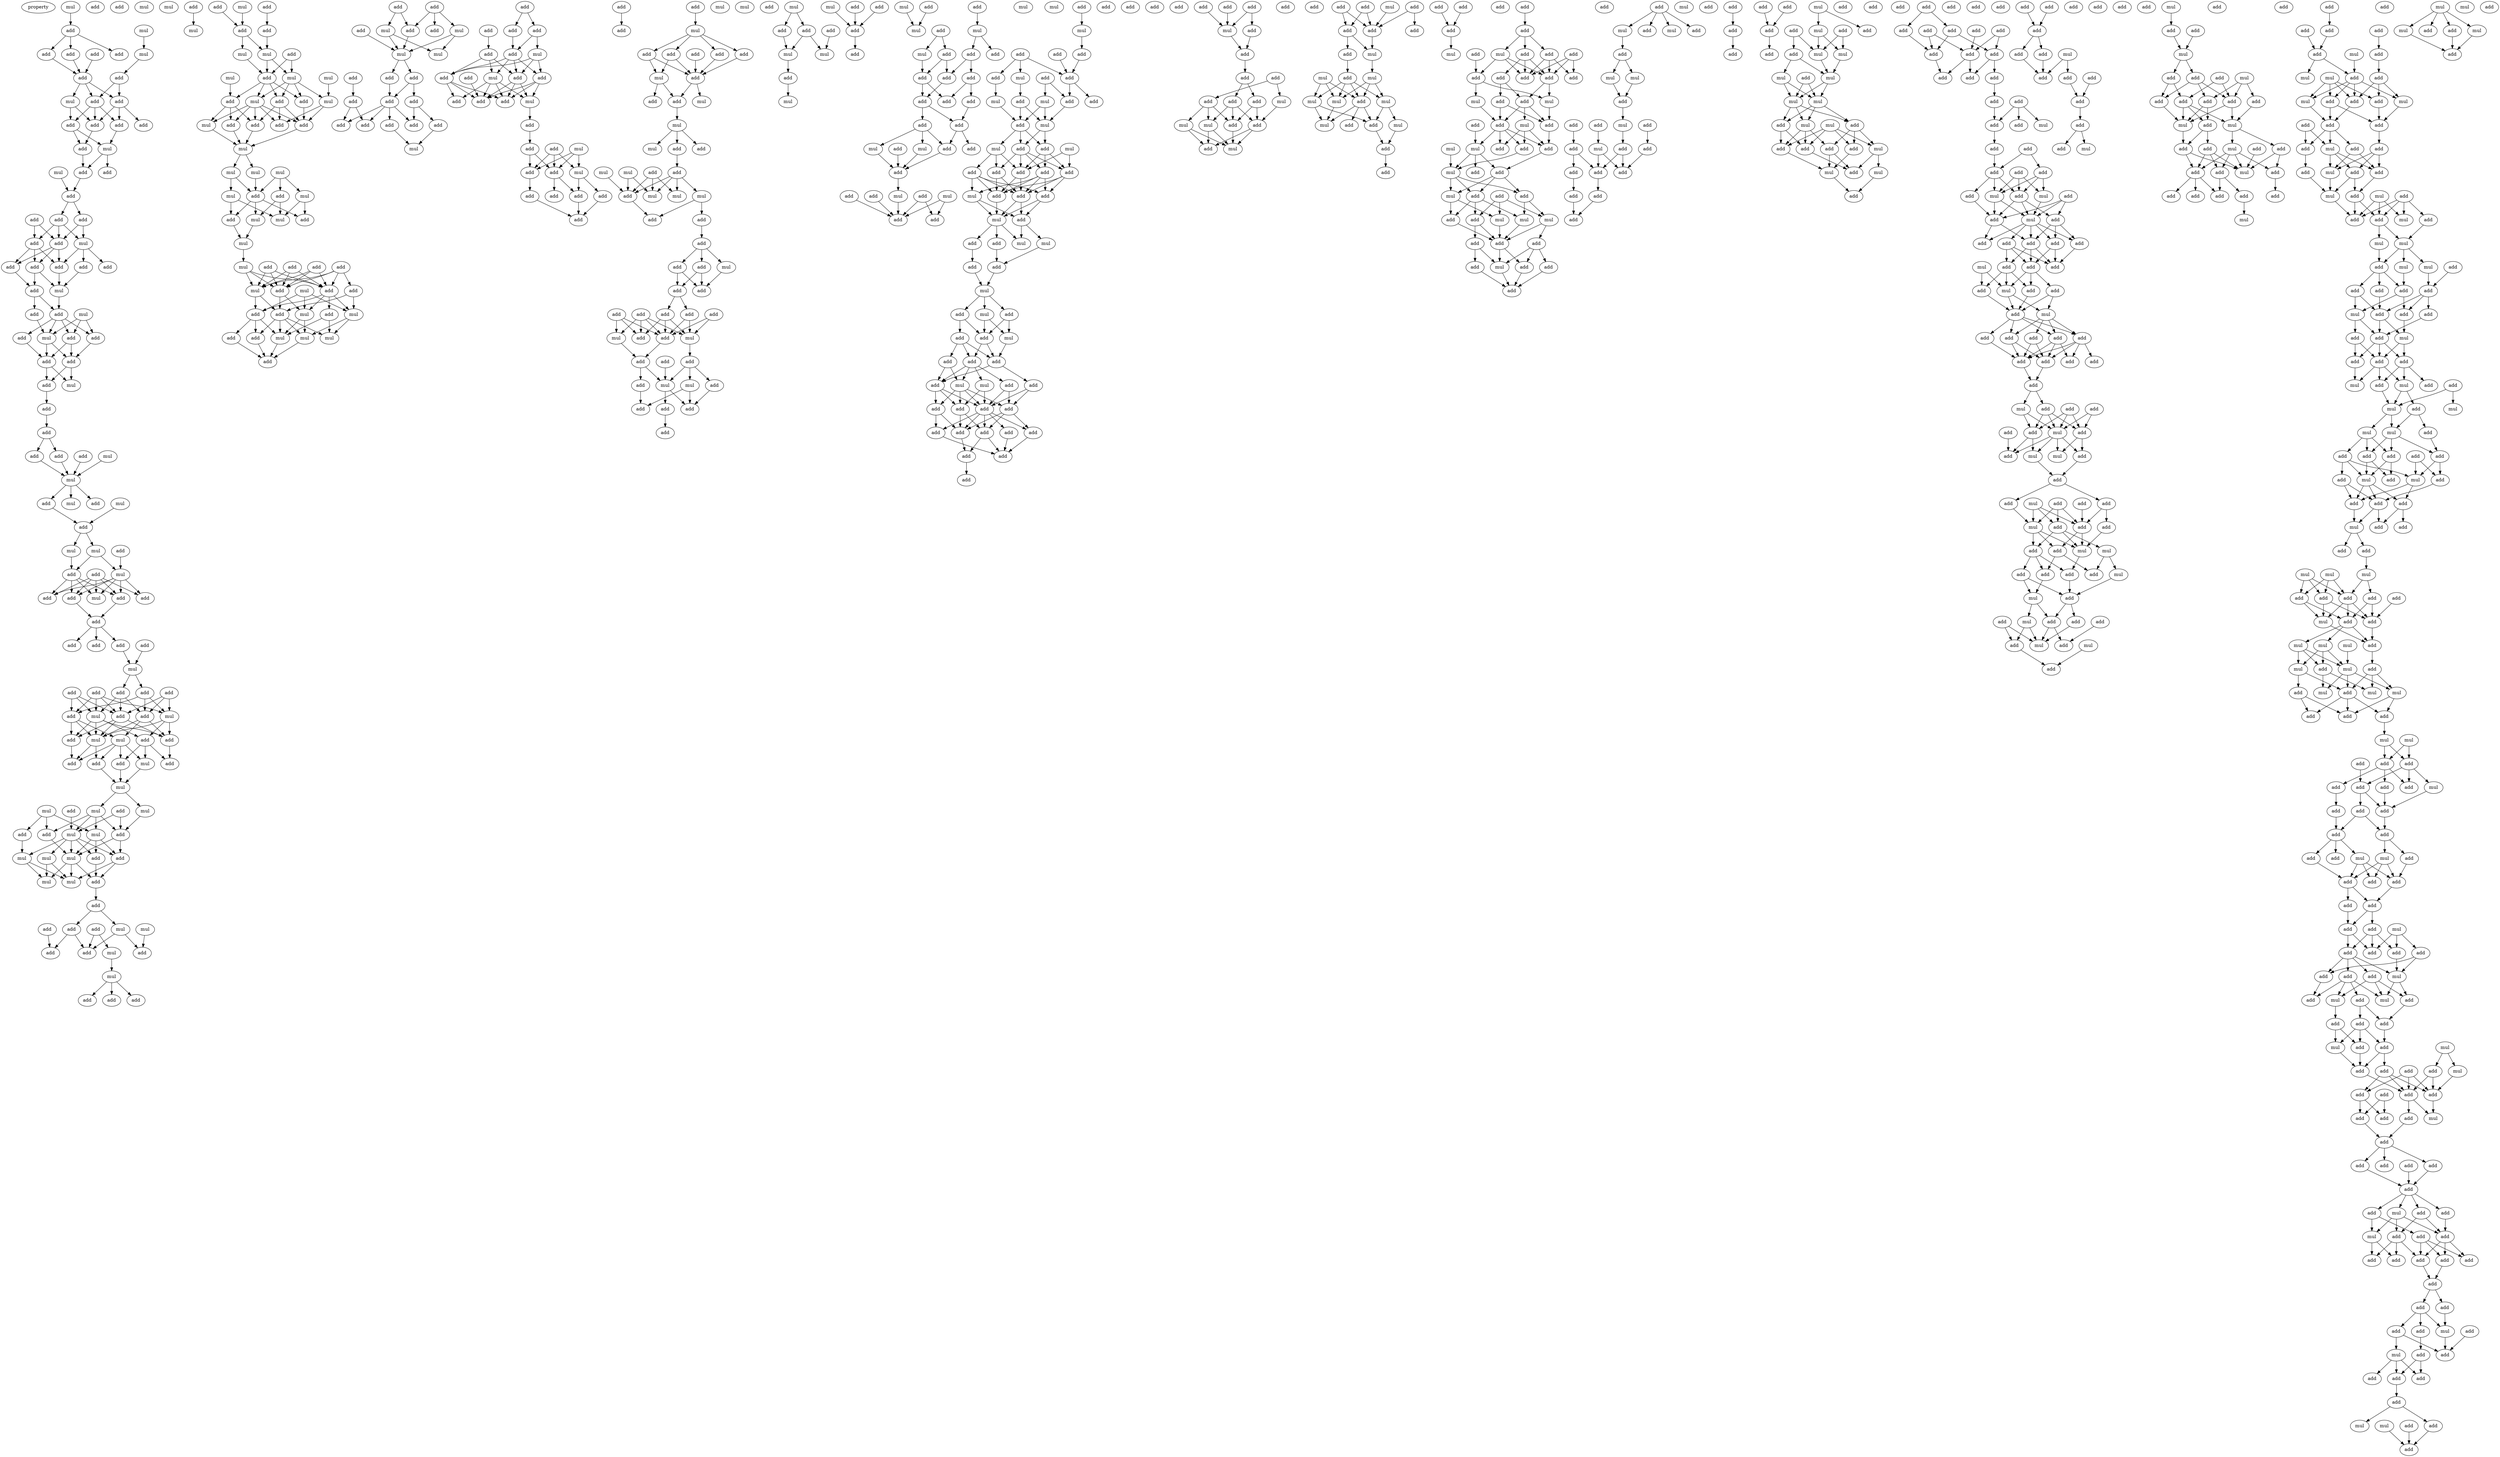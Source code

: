 digraph {
    node [fontcolor=black]
    property [mul=2,lf=1.5]
    0 [ label = mul ];
    1 [ label = add ];
    2 [ label = mul ];
    3 [ label = mul ];
    4 [ label = add ];
    5 [ label = add ];
    6 [ label = add ];
    7 [ label = add ];
    8 [ label = add ];
    9 [ label = add ];
    10 [ label = add ];
    11 [ label = mul ];
    12 [ label = add ];
    13 [ label = add ];
    14 [ label = add ];
    15 [ label = add ];
    16 [ label = add ];
    17 [ label = add ];
    18 [ label = mul ];
    19 [ label = add ];
    20 [ label = mul ];
    21 [ label = add ];
    22 [ label = add ];
    23 [ label = add ];
    24 [ label = add ];
    25 [ label = add ];
    26 [ label = add ];
    27 [ label = add ];
    28 [ label = mul ];
    29 [ label = add ];
    30 [ label = add ];
    31 [ label = add ];
    32 [ label = add ];
    33 [ label = add ];
    34 [ label = add ];
    35 [ label = mul ];
    36 [ label = add ];
    37 [ label = mul ];
    38 [ label = add ];
    39 [ label = add ];
    40 [ label = add ];
    41 [ label = mul ];
    42 [ label = add ];
    43 [ label = add ];
    44 [ label = add ];
    45 [ label = add ];
    46 [ label = add ];
    47 [ label = add ];
    48 [ label = mul ];
    49 [ label = add ];
    50 [ label = mul ];
    51 [ label = add ];
    52 [ label = add ];
    53 [ label = add ];
    54 [ label = mul ];
    55 [ label = add ];
    56 [ label = mul ];
    57 [ label = mul ];
    58 [ label = add ];
    59 [ label = mul ];
    60 [ label = add ];
    61 [ label = add ];
    62 [ label = mul ];
    63 [ label = mul ];
    64 [ label = add ];
    65 [ label = add ];
    66 [ label = mul ];
    67 [ label = add ];
    68 [ label = add ];
    69 [ label = add ];
    70 [ label = add ];
    71 [ label = add ];
    72 [ label = mul ];
    73 [ label = add ];
    74 [ label = add ];
    75 [ label = add ];
    76 [ label = add ];
    77 [ label = add ];
    78 [ label = mul ];
    79 [ label = add ];
    80 [ label = add ];
    81 [ label = add ];
    82 [ label = add ];
    83 [ label = add ];
    84 [ label = mul ];
    85 [ label = add ];
    86 [ label = add ];
    87 [ label = mul ];
    88 [ label = add ];
    89 [ label = add ];
    90 [ label = mul ];
    91 [ label = mul ];
    92 [ label = add ];
    93 [ label = add ];
    94 [ label = add ];
    95 [ label = add ];
    96 [ label = add ];
    97 [ label = add ];
    98 [ label = mul ];
    99 [ label = mul ];
    100 [ label = add ];
    101 [ label = mul ];
    102 [ label = add ];
    103 [ label = mul ];
    104 [ label = mul ];
    105 [ label = add ];
    106 [ label = mul ];
    107 [ label = mul ];
    108 [ label = add ];
    109 [ label = add ];
    110 [ label = mul ];
    111 [ label = mul ];
    112 [ label = add ];
    113 [ label = mul ];
    114 [ label = add ];
    115 [ label = mul ];
    116 [ label = add ];
    117 [ label = mul ];
    118 [ label = add ];
    119 [ label = mul ];
    120 [ label = add ];
    121 [ label = mul ];
    122 [ label = add ];
    123 [ label = add ];
    124 [ label = add ];
    125 [ label = add ];
    126 [ label = add ];
    127 [ label = mul ];
    128 [ label = mul ];
    129 [ label = mul ];
    130 [ label = add ];
    131 [ label = add ];
    132 [ label = add ];
    133 [ label = add ];
    134 [ label = mul ];
    135 [ label = mul ];
    136 [ label = add ];
    137 [ label = add ];
    138 [ label = add ];
    139 [ label = add ];
    140 [ label = add ];
    141 [ label = mul ];
    142 [ label = mul ];
    143 [ label = mul ];
    144 [ label = add ];
    145 [ label = mul ];
    146 [ label = mul ];
    147 [ label = mul ];
    148 [ label = add ];
    149 [ label = mul ];
    150 [ label = add ];
    151 [ label = add ];
    152 [ label = add ];
    153 [ label = add ];
    154 [ label = add ];
    155 [ label = add ];
    156 [ label = mul ];
    157 [ label = mul ];
    158 [ label = mul ];
    159 [ label = mul ];
    160 [ label = mul ];
    161 [ label = mul ];
    162 [ label = mul ];
    163 [ label = add ];
    164 [ label = add ];
    165 [ label = add ];
    166 [ label = add ];
    167 [ label = mul ];
    168 [ label = mul ];
    169 [ label = mul ];
    170 [ label = add ];
    171 [ label = add ];
    172 [ label = mul ];
    173 [ label = add ];
    174 [ label = add ];
    175 [ label = add ];
    176 [ label = mul ];
    177 [ label = add ];
    178 [ label = add ];
    179 [ label = mul ];
    180 [ label = add ];
    181 [ label = mul ];
    182 [ label = add ];
    183 [ label = add ];
    184 [ label = mul ];
    185 [ label = add ];
    186 [ label = mul ];
    187 [ label = add ];
    188 [ label = mul ];
    189 [ label = mul ];
    190 [ label = add ];
    191 [ label = add ];
    192 [ label = add ];
    193 [ label = add ];
    194 [ label = mul ];
    195 [ label = add ];
    196 [ label = mul ];
    197 [ label = add ];
    198 [ label = mul ];
    199 [ label = mul ];
    200 [ label = add ];
    201 [ label = add ];
    202 [ label = add ];
    203 [ label = add ];
    204 [ label = add ];
    205 [ label = add ];
    206 [ label = add ];
    207 [ label = add ];
    208 [ label = add ];
    209 [ label = add ];
    210 [ label = add ];
    211 [ label = mul ];
    212 [ label = add ];
    213 [ label = add ];
    214 [ label = add ];
    215 [ label = add ];
    216 [ label = mul ];
    217 [ label = add ];
    218 [ label = add ];
    219 [ label = add ];
    220 [ label = add ];
    221 [ label = add ];
    222 [ label = mul ];
    223 [ label = add ];
    224 [ label = mul ];
    225 [ label = add ];
    226 [ label = add ];
    227 [ label = add ];
    228 [ label = add ];
    229 [ label = add ];
    230 [ label = mul ];
    231 [ label = add ];
    232 [ label = mul ];
    233 [ label = add ];
    234 [ label = add ];
    235 [ label = add ];
    236 [ label = add ];
    237 [ label = add ];
    238 [ label = add ];
    239 [ label = add ];
    240 [ label = add ];
    241 [ label = add ];
    242 [ label = add ];
    243 [ label = mul ];
    244 [ label = add ];
    245 [ label = add ];
    246 [ label = add ];
    247 [ label = add ];
    248 [ label = add ];
    249 [ label = mul ];
    250 [ label = add ];
    251 [ label = add ];
    252 [ label = add ];
    253 [ label = mul ];
    254 [ label = mul ];
    255 [ label = mul ];
    256 [ label = mul ];
    257 [ label = add ];
    258 [ label = add ];
    259 [ label = mul ];
    260 [ label = add ];
    261 [ label = mul ];
    262 [ label = add ];
    263 [ label = mul ];
    264 [ label = add ];
    265 [ label = mul ];
    266 [ label = mul ];
    267 [ label = add ];
    268 [ label = add ];
    269 [ label = add ];
    270 [ label = mul ];
    271 [ label = add ];
    272 [ label = mul ];
    273 [ label = add ];
    274 [ label = add ];
    275 [ label = add ];
    276 [ label = add ];
    277 [ label = add ];
    278 [ label = add ];
    279 [ label = add ];
    280 [ label = add ];
    281 [ label = add ];
    282 [ label = mul ];
    283 [ label = add ];
    284 [ label = mul ];
    285 [ label = add ];
    286 [ label = add ];
    287 [ label = add ];
    288 [ label = add ];
    289 [ label = mul ];
    290 [ label = mul ];
    291 [ label = add ];
    292 [ label = add ];
    293 [ label = add ];
    294 [ label = add ];
    295 [ label = add ];
    296 [ label = add ];
    297 [ label = mul ];
    298 [ label = add ];
    299 [ label = add ];
    300 [ label = add ];
    301 [ label = mul ];
    302 [ label = mul ];
    303 [ label = add ];
    304 [ label = mul ];
    305 [ label = mul ];
    306 [ label = mul ];
    307 [ label = add ];
    308 [ label = add ];
    309 [ label = add ];
    310 [ label = mul ];
    311 [ label = add ];
    312 [ label = add ];
    313 [ label = add ];
    314 [ label = add ];
    315 [ label = mul ];
    316 [ label = mul ];
    317 [ label = add ];
    318 [ label = add ];
    319 [ label = add ];
    320 [ label = add ];
    321 [ label = add ];
    322 [ label = add ];
    323 [ label = mul ];
    324 [ label = add ];
    325 [ label = add ];
    326 [ label = mul ];
    327 [ label = add ];
    328 [ label = add ];
    329 [ label = add ];
    330 [ label = add ];
    331 [ label = add ];
    332 [ label = mul ];
    333 [ label = mul ];
    334 [ label = add ];
    335 [ label = add ];
    336 [ label = add ];
    337 [ label = mul ];
    338 [ label = add ];
    339 [ label = add ];
    340 [ label = mul ];
    341 [ label = add ];
    342 [ label = add ];
    343 [ label = add ];
    344 [ label = mul ];
    345 [ label = add ];
    346 [ label = add ];
    347 [ label = add ];
    348 [ label = add ];
    349 [ label = mul ];
    350 [ label = add ];
    351 [ label = add ];
    352 [ label = add ];
    353 [ label = mul ];
    354 [ label = add ];
    355 [ label = add ];
    356 [ label = mul ];
    357 [ label = mul ];
    358 [ label = add ];
    359 [ label = add ];
    360 [ label = mul ];
    361 [ label = add ];
    362 [ label = mul ];
    363 [ label = add ];
    364 [ label = add ];
    365 [ label = add ];
    366 [ label = add ];
    367 [ label = add ];
    368 [ label = mul ];
    369 [ label = add ];
    370 [ label = add ];
    371 [ label = add ];
    372 [ label = add ];
    373 [ label = mul ];
    374 [ label = add ];
    375 [ label = mul ];
    376 [ label = mul ];
    377 [ label = add ];
    378 [ label = add ];
    379 [ label = add ];
    380 [ label = add ];
    381 [ label = add ];
    382 [ label = mul ];
    383 [ label = mul ];
    384 [ label = add ];
    385 [ label = add ];
    386 [ label = add ];
    387 [ label = add ];
    388 [ label = mul ];
    389 [ label = add ];
    390 [ label = add ];
    391 [ label = add ];
    392 [ label = add ];
    393 [ label = mul ];
    394 [ label = add ];
    395 [ label = add ];
    396 [ label = add ];
    397 [ label = mul ];
    398 [ label = add ];
    399 [ label = add ];
    400 [ label = add ];
    401 [ label = add ];
    402 [ label = add ];
    403 [ label = add ];
    404 [ label = add ];
    405 [ label = add ];
    406 [ label = add ];
    407 [ label = add ];
    408 [ label = add ];
    409 [ label = add ];
    410 [ label = add ];
    411 [ label = add ];
    412 [ label = add ];
    413 [ label = add ];
    414 [ label = mul ];
    415 [ label = add ];
    416 [ label = add ];
    417 [ label = add ];
    418 [ label = add ];
    419 [ label = add ];
    420 [ label = add ];
    421 [ label = mul ];
    422 [ label = add ];
    423 [ label = add ];
    424 [ label = add ];
    425 [ label = mul ];
    426 [ label = mul ];
    427 [ label = add ];
    428 [ label = add ];
    429 [ label = mul ];
    430 [ label = add ];
    431 [ label = add ];
    432 [ label = add ];
    433 [ label = mul ];
    434 [ label = add ];
    435 [ label = add ];
    436 [ label = add ];
    437 [ label = add ];
    438 [ label = add ];
    439 [ label = mul ];
    440 [ label = add ];
    441 [ label = mul ];
    442 [ label = mul ];
    443 [ label = add ];
    444 [ label = mul ];
    445 [ label = mul ];
    446 [ label = mul ];
    447 [ label = add ];
    448 [ label = add ];
    449 [ label = mul ];
    450 [ label = mul ];
    451 [ label = add ];
    452 [ label = add ];
    453 [ label = add ];
    454 [ label = add ];
    455 [ label = add ];
    456 [ label = mul ];
    457 [ label = add ];
    458 [ label = add ];
    459 [ label = add ];
    460 [ label = add ];
    461 [ label = add ];
    462 [ label = add ];
    463 [ label = add ];
    464 [ label = mul ];
    465 [ label = add ];
    466 [ label = add ];
    467 [ label = add ];
    468 [ label = add ];
    469 [ label = add ];
    470 [ label = add ];
    471 [ label = mul ];
    472 [ label = mul ];
    473 [ label = add ];
    474 [ label = add ];
    475 [ label = add ];
    476 [ label = mul ];
    477 [ label = add ];
    478 [ label = add ];
    479 [ label = add ];
    480 [ label = mul ];
    481 [ label = add ];
    482 [ label = mul ];
    483 [ label = add ];
    484 [ label = add ];
    485 [ label = mul ];
    486 [ label = add ];
    487 [ label = add ];
    488 [ label = add ];
    489 [ label = add ];
    490 [ label = mul ];
    491 [ label = mul ];
    492 [ label = mul ];
    493 [ label = add ];
    494 [ label = add ];
    495 [ label = mul ];
    496 [ label = add ];
    497 [ label = add ];
    498 [ label = add ];
    499 [ label = add ];
    500 [ label = add ];
    501 [ label = add ];
    502 [ label = mul ];
    503 [ label = add ];
    504 [ label = add ];
    505 [ label = mul ];
    506 [ label = add ];
    507 [ label = mul ];
    508 [ label = add ];
    509 [ label = add ];
    510 [ label = mul ];
    511 [ label = mul ];
    512 [ label = add ];
    513 [ label = mul ];
    514 [ label = add ];
    515 [ label = add ];
    516 [ label = mul ];
    517 [ label = add ];
    518 [ label = add ];
    519 [ label = mul ];
    520 [ label = add ];
    521 [ label = add ];
    522 [ label = add ];
    523 [ label = add ];
    524 [ label = add ];
    525 [ label = add ];
    526 [ label = add ];
    527 [ label = add ];
    528 [ label = add ];
    529 [ label = add ];
    530 [ label = add ];
    531 [ label = add ];
    532 [ label = add ];
    533 [ label = add ];
    534 [ label = add ];
    535 [ label = add ];
    536 [ label = mul ];
    537 [ label = mul ];
    538 [ label = add ];
    539 [ label = add ];
    540 [ label = add ];
    541 [ label = add ];
    542 [ label = mul ];
    543 [ label = mul ];
    544 [ label = add ];
    545 [ label = mul ];
    546 [ label = mul ];
    547 [ label = add ];
    548 [ label = mul ];
    549 [ label = mul ];
    550 [ label = add ];
    551 [ label = mul ];
    552 [ label = mul ];
    553 [ label = add ];
    554 [ label = add ];
    555 [ label = add ];
    556 [ label = add ];
    557 [ label = mul ];
    558 [ label = add ];
    559 [ label = mul ];
    560 [ label = add ];
    561 [ label = mul ];
    562 [ label = add ];
    563 [ label = add ];
    564 [ label = add ];
    565 [ label = add ];
    566 [ label = add ];
    567 [ label = add ];
    568 [ label = add ];
    569 [ label = add ];
    570 [ label = add ];
    571 [ label = add ];
    572 [ label = add ];
    573 [ label = add ];
    574 [ label = add ];
    575 [ label = add ];
    576 [ label = add ];
    577 [ label = add ];
    578 [ label = add ];
    579 [ label = add ];
    580 [ label = add ];
    581 [ label = mul ];
    582 [ label = add ];
    583 [ label = add ];
    584 [ label = add ];
    585 [ label = add ];
    586 [ label = add ];
    587 [ label = mul ];
    588 [ label = mul ];
    589 [ label = add ];
    590 [ label = add ];
    591 [ label = add ];
    592 [ label = add ];
    593 [ label = mul ];
    594 [ label = add ];
    595 [ label = add ];
    596 [ label = add ];
    597 [ label = add ];
    598 [ label = add ];
    599 [ label = add ];
    600 [ label = add ];
    601 [ label = add ];
    602 [ label = add ];
    603 [ label = mul ];
    604 [ label = add ];
    605 [ label = add ];
    606 [ label = add ];
    607 [ label = mul ];
    608 [ label = mul ];
    609 [ label = add ];
    610 [ label = add ];
    611 [ label = add ];
    612 [ label = add ];
    613 [ label = add ];
    614 [ label = add ];
    615 [ label = add ];
    616 [ label = add ];
    617 [ label = add ];
    618 [ label = add ];
    619 [ label = add ];
    620 [ label = add ];
    621 [ label = add ];
    622 [ label = mul ];
    623 [ label = add ];
    624 [ label = add ];
    625 [ label = add ];
    626 [ label = add ];
    627 [ label = add ];
    628 [ label = mul ];
    629 [ label = mul ];
    630 [ label = mul ];
    631 [ label = add ];
    632 [ label = add ];
    633 [ label = add ];
    634 [ label = add ];
    635 [ label = add ];
    636 [ label = add ];
    637 [ label = mul ];
    638 [ label = add ];
    639 [ label = add ];
    640 [ label = add ];
    641 [ label = mul ];
    642 [ label = add ];
    643 [ label = add ];
    644 [ label = mul ];
    645 [ label = add ];
    646 [ label = mul ];
    647 [ label = add ];
    648 [ label = add ];
    649 [ label = add ];
    650 [ label = add ];
    651 [ label = add ];
    652 [ label = mul ];
    653 [ label = add ];
    654 [ label = mul ];
    655 [ label = mul ];
    656 [ label = add ];
    657 [ label = add ];
    658 [ label = add ];
    659 [ label = add ];
    660 [ label = add ];
    661 [ label = mul ];
    662 [ label = mul ];
    663 [ label = add ];
    664 [ label = add ];
    665 [ label = add ];
    666 [ label = add ];
    667 [ label = add ];
    668 [ label = add ];
    669 [ label = add ];
    670 [ label = add ];
    671 [ label = mul ];
    672 [ label = add ];
    673 [ label = add ];
    674 [ label = add ];
    675 [ label = add ];
    676 [ label = add ];
    677 [ label = add ];
    678 [ label = add ];
    679 [ label = add ];
    680 [ label = add ];
    681 [ label = mul ];
    682 [ label = add ];
    683 [ label = mul ];
    684 [ label = add ];
    685 [ label = add ];
    686 [ label = add ];
    687 [ label = add ];
    688 [ label = mul ];
    689 [ label = add ];
    690 [ label = add ];
    691 [ label = mul ];
    692 [ label = add ];
    693 [ label = add ];
    694 [ label = add ];
    695 [ label = add ];
    696 [ label = add ];
    697 [ label = add ];
    698 [ label = add ];
    699 [ label = mul ];
    700 [ label = mul ];
    701 [ label = add ];
    702 [ label = add ];
    703 [ label = add ];
    704 [ label = add ];
    705 [ label = mul ];
    706 [ label = add ];
    707 [ label = add ];
    708 [ label = add ];
    709 [ label = mul ];
    710 [ label = add ];
    711 [ label = add ];
    712 [ label = add ];
    713 [ label = add ];
    714 [ label = add ];
    715 [ label = mul ];
    716 [ label = add ];
    717 [ label = add ];
    718 [ label = add ];
    719 [ label = add ];
    720 [ label = add ];
    721 [ label = add ];
    722 [ label = mul ];
    723 [ label = add ];
    724 [ label = add ];
    725 [ label = mul ];
    726 [ label = mul ];
    727 [ label = add ];
    728 [ label = add ];
    729 [ label = mul ];
    730 [ label = mul ];
    731 [ label = add ];
    732 [ label = add ];
    733 [ label = add ];
    734 [ label = add ];
    735 [ label = add ];
    736 [ label = add ];
    737 [ label = mul ];
    738 [ label = add ];
    739 [ label = add ];
    740 [ label = add ];
    741 [ label = mul ];
    742 [ label = add ];
    743 [ label = mul ];
    744 [ label = mul ];
    745 [ label = add ];
    746 [ label = add ];
    747 [ label = add ];
    748 [ label = add ];
    749 [ label = mul ];
    750 [ label = add ];
    751 [ label = mul ];
    752 [ label = mul ];
    753 [ label = add ];
    754 [ label = mul ];
    755 [ label = mul ];
    756 [ label = add ];
    757 [ label = add ];
    758 [ label = add ];
    759 [ label = add ];
    760 [ label = add ];
    761 [ label = add ];
    762 [ label = mul ];
    763 [ label = add ];
    764 [ label = add ];
    765 [ label = add ];
    766 [ label = mul ];
    767 [ label = add ];
    768 [ label = add ];
    769 [ label = add ];
    770 [ label = add ];
    771 [ label = add ];
    772 [ label = mul ];
    773 [ label = add ];
    774 [ label = mul ];
    775 [ label = add ];
    776 [ label = add ];
    777 [ label = mul ];
    778 [ label = mul ];
    779 [ label = mul ];
    780 [ label = add ];
    781 [ label = mul ];
    782 [ label = add ];
    783 [ label = add ];
    784 [ label = add ];
    785 [ label = add ];
    786 [ label = add ];
    787 [ label = add ];
    788 [ label = add ];
    789 [ label = add ];
    790 [ label = mul ];
    791 [ label = mul ];
    792 [ label = add ];
    793 [ label = add ];
    794 [ label = add ];
    795 [ label = add ];
    796 [ label = mul ];
    797 [ label = add ];
    798 [ label = add ];
    799 [ label = add ];
    800 [ label = mul ];
    801 [ label = mul ];
    802 [ label = mul ];
    803 [ label = add ];
    804 [ label = add ];
    805 [ label = add ];
    806 [ label = add ];
    807 [ label = add ];
    808 [ label = add ];
    809 [ label = add ];
    810 [ label = mul ];
    811 [ label = mul ];
    812 [ label = add ];
    813 [ label = mul ];
    814 [ label = mul ];
    815 [ label = add ];
    816 [ label = mul ];
    817 [ label = add ];
    818 [ label = mul ];
    819 [ label = add ];
    820 [ label = mul ];
    821 [ label = add ];
    822 [ label = mul ];
    823 [ label = mul ];
    824 [ label = add ];
    825 [ label = add ];
    826 [ label = add ];
    827 [ label = mul ];
    828 [ label = mul ];
    829 [ label = add ];
    830 [ label = add ];
    831 [ label = add ];
    832 [ label = mul ];
    833 [ label = add ];
    834 [ label = add ];
    835 [ label = add ];
    836 [ label = add ];
    837 [ label = add ];
    838 [ label = add ];
    839 [ label = add ];
    840 [ label = add ];
    841 [ label = add ];
    842 [ label = mul ];
    843 [ label = mul ];
    844 [ label = add ];
    845 [ label = add ];
    846 [ label = add ];
    847 [ label = add ];
    848 [ label = add ];
    849 [ label = add ];
    850 [ label = add ];
    851 [ label = add ];
    852 [ label = add ];
    853 [ label = add ];
    854 [ label = mul ];
    855 [ label = add ];
    856 [ label = add ];
    857 [ label = add ];
    858 [ label = add ];
    859 [ label = mul ];
    860 [ label = add ];
    861 [ label = add ];
    862 [ label = add ];
    863 [ label = add ];
    864 [ label = add ];
    865 [ label = add ];
    866 [ label = mul ];
    867 [ label = mul ];
    868 [ label = add ];
    869 [ label = add ];
    870 [ label = add ];
    871 [ label = mul ];
    872 [ label = add ];
    873 [ label = add ];
    874 [ label = mul ];
    875 [ label = add ];
    876 [ label = add ];
    877 [ label = add ];
    878 [ label = add ];
    879 [ label = mul ];
    880 [ label = add ];
    881 [ label = add ];
    882 [ label = add ];
    883 [ label = add ];
    884 [ label = add ];
    885 [ label = add ];
    886 [ label = add ];
    887 [ label = mul ];
    888 [ label = add ];
    889 [ label = add ];
    890 [ label = add ];
    891 [ label = add ];
    892 [ label = add ];
    893 [ label = add ];
    894 [ label = add ];
    895 [ label = mul ];
    896 [ label = add ];
    897 [ label = add ];
    898 [ label = add ];
    899 [ label = add ];
    900 [ label = mul ];
    901 [ label = add ];
    902 [ label = add ];
    903 [ label = add ];
    904 [ label = add ];
    905 [ label = add ];
    906 [ label = add ];
    907 [ label = add ];
    908 [ label = add ];
    909 [ label = add ];
    910 [ label = add ];
    911 [ label = add ];
    912 [ label = add ];
    913 [ label = add ];
    914 [ label = mul ];
    915 [ label = add ];
    916 [ label = mul ];
    917 [ label = add ];
    918 [ label = add ];
    919 [ label = add ];
    920 [ label = add ];
    921 [ label = add ];
    922 [ label = mul ];
    923 [ label = mul ];
    924 [ label = add ];
    925 [ label = add ];
    926 [ label = add ];
    927 [ label = mul ];
    928 [ label = mul ];
    929 [ label = add ];
    930 [ label = add ];
    931 [ label = mul ];
    932 [ label = add ];
    933 [ label = mul ];
    934 [ label = add ];
    0 -> 1 [ name = 0 ];
    1 -> 4 [ name = 1 ];
    1 -> 5 [ name = 2 ];
    1 -> 6 [ name = 3 ];
    2 -> 3 [ name = 4 ];
    3 -> 8 [ name = 5 ];
    5 -> 9 [ name = 6 ];
    6 -> 9 [ name = 7 ];
    7 -> 9 [ name = 8 ];
    8 -> 10 [ name = 9 ];
    8 -> 12 [ name = 10 ];
    9 -> 10 [ name = 11 ];
    9 -> 11 [ name = 12 ];
    9 -> 12 [ name = 13 ];
    10 -> 13 [ name = 14 ];
    10 -> 15 [ name = 15 ];
    10 -> 16 [ name = 16 ];
    11 -> 14 [ name = 17 ];
    11 -> 16 [ name = 18 ];
    12 -> 13 [ name = 19 ];
    12 -> 14 [ name = 20 ];
    12 -> 16 [ name = 21 ];
    13 -> 18 [ name = 22 ];
    14 -> 17 [ name = 23 ];
    14 -> 18 [ name = 24 ];
    16 -> 17 [ name = 25 ];
    17 -> 21 [ name = 26 ];
    18 -> 21 [ name = 27 ];
    18 -> 22 [ name = 28 ];
    20 -> 23 [ name = 29 ];
    21 -> 23 [ name = 30 ];
    23 -> 25 [ name = 31 ];
    23 -> 26 [ name = 32 ];
    24 -> 27 [ name = 33 ];
    24 -> 29 [ name = 34 ];
    25 -> 27 [ name = 35 ];
    25 -> 28 [ name = 36 ];
    25 -> 29 [ name = 37 ];
    26 -> 28 [ name = 38 ];
    26 -> 29 [ name = 39 ];
    27 -> 32 [ name = 40 ];
    27 -> 33 [ name = 41 ];
    27 -> 34 [ name = 42 ];
    28 -> 30 [ name = 43 ];
    28 -> 31 [ name = 44 ];
    28 -> 33 [ name = 45 ];
    29 -> 32 [ name = 46 ];
    29 -> 33 [ name = 47 ];
    29 -> 34 [ name = 48 ];
    31 -> 35 [ name = 49 ];
    32 -> 35 [ name = 50 ];
    32 -> 36 [ name = 51 ];
    33 -> 35 [ name = 52 ];
    34 -> 36 [ name = 53 ];
    35 -> 39 [ name = 54 ];
    36 -> 38 [ name = 55 ];
    36 -> 39 [ name = 56 ];
    37 -> 41 [ name = 57 ];
    37 -> 43 [ name = 58 ];
    37 -> 44 [ name = 59 ];
    38 -> 41 [ name = 60 ];
    39 -> 40 [ name = 61 ];
    39 -> 41 [ name = 62 ];
    39 -> 43 [ name = 63 ];
    39 -> 44 [ name = 64 ];
    40 -> 45 [ name = 65 ];
    41 -> 45 [ name = 66 ];
    41 -> 46 [ name = 67 ];
    43 -> 45 [ name = 68 ];
    43 -> 46 [ name = 69 ];
    44 -> 46 [ name = 70 ];
    45 -> 47 [ name = 71 ];
    45 -> 48 [ name = 72 ];
    46 -> 47 [ name = 73 ];
    46 -> 48 [ name = 74 ];
    47 -> 49 [ name = 75 ];
    49 -> 51 [ name = 76 ];
    51 -> 52 [ name = 77 ];
    51 -> 55 [ name = 78 ];
    52 -> 56 [ name = 79 ];
    53 -> 56 [ name = 80 ];
    54 -> 56 [ name = 81 ];
    55 -> 56 [ name = 82 ];
    56 -> 58 [ name = 83 ];
    56 -> 59 [ name = 84 ];
    56 -> 60 [ name = 85 ];
    57 -> 61 [ name = 86 ];
    58 -> 61 [ name = 87 ];
    61 -> 62 [ name = 88 ];
    61 -> 63 [ name = 89 ];
    62 -> 65 [ name = 90 ];
    62 -> 66 [ name = 91 ];
    63 -> 65 [ name = 92 ];
    64 -> 66 [ name = 93 ];
    65 -> 68 [ name = 94 ];
    65 -> 70 [ name = 95 ];
    65 -> 71 [ name = 96 ];
    65 -> 72 [ name = 97 ];
    66 -> 68 [ name = 98 ];
    66 -> 69 [ name = 99 ];
    66 -> 70 [ name = 100 ];
    66 -> 71 [ name = 101 ];
    66 -> 72 [ name = 102 ];
    67 -> 68 [ name = 103 ];
    67 -> 69 [ name = 104 ];
    67 -> 70 [ name = 105 ];
    67 -> 71 [ name = 106 ];
    67 -> 72 [ name = 107 ];
    68 -> 73 [ name = 108 ];
    71 -> 73 [ name = 109 ];
    73 -> 74 [ name = 110 ];
    73 -> 76 [ name = 111 ];
    73 -> 77 [ name = 112 ];
    75 -> 78 [ name = 113 ];
    77 -> 78 [ name = 114 ];
    78 -> 80 [ name = 115 ];
    78 -> 83 [ name = 116 ];
    79 -> 84 [ name = 117 ];
    79 -> 85 [ name = 118 ];
    79 -> 86 [ name = 119 ];
    80 -> 84 [ name = 120 ];
    80 -> 86 [ name = 121 ];
    80 -> 88 [ name = 122 ];
    81 -> 84 [ name = 123 ];
    81 -> 85 [ name = 124 ];
    81 -> 87 [ name = 125 ];
    81 -> 88 [ name = 126 ];
    82 -> 85 [ name = 127 ];
    82 -> 87 [ name = 128 ];
    82 -> 88 [ name = 129 ];
    83 -> 85 [ name = 130 ];
    83 -> 86 [ name = 131 ];
    83 -> 87 [ name = 132 ];
    84 -> 89 [ name = 133 ];
    84 -> 91 [ name = 134 ];
    84 -> 92 [ name = 135 ];
    85 -> 91 [ name = 136 ];
    85 -> 92 [ name = 137 ];
    85 -> 93 [ name = 138 ];
    86 -> 90 [ name = 139 ];
    86 -> 91 [ name = 140 ];
    86 -> 92 [ name = 141 ];
    87 -> 89 [ name = 142 ];
    87 -> 91 [ name = 143 ];
    87 -> 92 [ name = 144 ];
    87 -> 93 [ name = 145 ];
    88 -> 90 [ name = 146 ];
    88 -> 91 [ name = 147 ];
    88 -> 93 [ name = 148 ];
    89 -> 94 [ name = 149 ];
    89 -> 97 [ name = 150 ];
    89 -> 98 [ name = 151 ];
    90 -> 94 [ name = 152 ];
    90 -> 95 [ name = 153 ];
    90 -> 96 [ name = 154 ];
    90 -> 98 [ name = 155 ];
    91 -> 95 [ name = 156 ];
    91 -> 96 [ name = 157 ];
    92 -> 97 [ name = 158 ];
    93 -> 96 [ name = 159 ];
    94 -> 99 [ name = 160 ];
    95 -> 99 [ name = 161 ];
    98 -> 99 [ name = 162 ];
    99 -> 103 [ name = 163 ];
    99 -> 104 [ name = 164 ];
    100 -> 105 [ name = 165 ];
    100 -> 107 [ name = 166 ];
    101 -> 106 [ name = 167 ];
    101 -> 108 [ name = 168 ];
    101 -> 109 [ name = 169 ];
    102 -> 107 [ name = 170 ];
    103 -> 105 [ name = 171 ];
    103 -> 106 [ name = 172 ];
    103 -> 107 [ name = 173 ];
    103 -> 109 [ name = 174 ];
    104 -> 105 [ name = 175 ];
    105 -> 113 [ name = 176 ];
    105 -> 114 [ name = 177 ];
    106 -> 112 [ name = 178 ];
    106 -> 113 [ name = 179 ];
    106 -> 114 [ name = 180 ];
    107 -> 110 [ name = 181 ];
    107 -> 111 [ name = 182 ];
    107 -> 112 [ name = 183 ];
    107 -> 113 [ name = 184 ];
    107 -> 114 [ name = 185 ];
    108 -> 111 [ name = 186 ];
    109 -> 113 [ name = 187 ];
    110 -> 115 [ name = 188 ];
    110 -> 117 [ name = 189 ];
    111 -> 115 [ name = 190 ];
    111 -> 117 [ name = 191 ];
    112 -> 116 [ name = 192 ];
    113 -> 115 [ name = 193 ];
    113 -> 116 [ name = 194 ];
    113 -> 117 [ name = 195 ];
    114 -> 116 [ name = 196 ];
    114 -> 117 [ name = 197 ];
    116 -> 118 [ name = 198 ];
    118 -> 119 [ name = 199 ];
    118 -> 122 [ name = 200 ];
    119 -> 124 [ name = 201 ];
    119 -> 126 [ name = 202 ];
    120 -> 124 [ name = 203 ];
    120 -> 127 [ name = 204 ];
    121 -> 126 [ name = 205 ];
    122 -> 124 [ name = 206 ];
    122 -> 125 [ name = 207 ];
    123 -> 125 [ name = 208 ];
    127 -> 129 [ name = 209 ];
    129 -> 130 [ name = 210 ];
    129 -> 132 [ name = 211 ];
    129 -> 133 [ name = 212 ];
    131 -> 134 [ name = 213 ];
    135 -> 139 [ name = 214 ];
    136 -> 138 [ name = 215 ];
    137 -> 139 [ name = 216 ];
    138 -> 142 [ name = 217 ];
    139 -> 141 [ name = 218 ];
    139 -> 142 [ name = 219 ];
    140 -> 143 [ name = 220 ];
    140 -> 144 [ name = 221 ];
    141 -> 144 [ name = 222 ];
    142 -> 143 [ name = 223 ];
    142 -> 144 [ name = 224 ];
    143 -> 147 [ name = 225 ];
    143 -> 149 [ name = 226 ];
    143 -> 150 [ name = 227 ];
    143 -> 151 [ name = 228 ];
    144 -> 148 [ name = 229 ];
    144 -> 149 [ name = 230 ];
    144 -> 150 [ name = 231 ];
    144 -> 151 [ name = 232 ];
    145 -> 147 [ name = 233 ];
    146 -> 148 [ name = 234 ];
    147 -> 153 [ name = 235 ];
    147 -> 154 [ name = 236 ];
    148 -> 152 [ name = 237 ];
    148 -> 155 [ name = 238 ];
    148 -> 156 [ name = 239 ];
    149 -> 152 [ name = 240 ];
    149 -> 153 [ name = 241 ];
    149 -> 154 [ name = 242 ];
    149 -> 155 [ name = 243 ];
    149 -> 156 [ name = 244 ];
    150 -> 154 [ name = 245 ];
    151 -> 153 [ name = 246 ];
    151 -> 154 [ name = 247 ];
    151 -> 155 [ name = 248 ];
    152 -> 157 [ name = 249 ];
    154 -> 157 [ name = 250 ];
    155 -> 157 [ name = 251 ];
    156 -> 157 [ name = 252 ];
    157 -> 158 [ name = 253 ];
    157 -> 159 [ name = 254 ];
    158 -> 162 [ name = 255 ];
    158 -> 164 [ name = 256 ];
    159 -> 164 [ name = 257 ];
    160 -> 161 [ name = 258 ];
    160 -> 163 [ name = 259 ];
    160 -> 164 [ name = 260 ];
    161 -> 165 [ name = 261 ];
    161 -> 167 [ name = 262 ];
    162 -> 166 [ name = 263 ];
    162 -> 167 [ name = 264 ];
    163 -> 167 [ name = 265 ];
    163 -> 168 [ name = 266 ];
    164 -> 165 [ name = 267 ];
    164 -> 166 [ name = 268 ];
    164 -> 168 [ name = 269 ];
    166 -> 169 [ name = 270 ];
    168 -> 169 [ name = 271 ];
    169 -> 172 [ name = 272 ];
    170 -> 175 [ name = 273 ];
    170 -> 177 [ name = 274 ];
    170 -> 178 [ name = 275 ];
    170 -> 179 [ name = 276 ];
    171 -> 177 [ name = 277 ];
    171 -> 178 [ name = 278 ];
    171 -> 179 [ name = 279 ];
    172 -> 177 [ name = 280 ];
    172 -> 178 [ name = 281 ];
    172 -> 179 [ name = 282 ];
    173 -> 177 [ name = 283 ];
    173 -> 178 [ name = 284 ];
    173 -> 179 [ name = 285 ];
    174 -> 177 [ name = 286 ];
    174 -> 178 [ name = 287 ];
    174 -> 179 [ name = 288 ];
    175 -> 181 [ name = 289 ];
    175 -> 183 [ name = 290 ];
    176 -> 180 [ name = 291 ];
    176 -> 181 [ name = 292 ];
    176 -> 184 [ name = 293 ];
    177 -> 180 [ name = 294 ];
    177 -> 181 [ name = 295 ];
    177 -> 182 [ name = 296 ];
    177 -> 184 [ name = 297 ];
    178 -> 183 [ name = 298 ];
    178 -> 184 [ name = 299 ];
    179 -> 180 [ name = 300 ];
    179 -> 183 [ name = 301 ];
    180 -> 185 [ name = 302 ];
    180 -> 187 [ name = 303 ];
    180 -> 188 [ name = 304 ];
    181 -> 186 [ name = 305 ];
    181 -> 189 [ name = 306 ];
    182 -> 188 [ name = 307 ];
    182 -> 189 [ name = 308 ];
    183 -> 186 [ name = 309 ];
    183 -> 187 [ name = 310 ];
    183 -> 188 [ name = 311 ];
    183 -> 189 [ name = 312 ];
    184 -> 186 [ name = 313 ];
    184 -> 188 [ name = 314 ];
    185 -> 190 [ name = 315 ];
    186 -> 190 [ name = 316 ];
    187 -> 190 [ name = 317 ];
    188 -> 190 [ name = 318 ];
    191 -> 193 [ name = 319 ];
    191 -> 196 [ name = 320 ];
    192 -> 193 [ name = 321 ];
    192 -> 194 [ name = 322 ];
    192 -> 197 [ name = 323 ];
    193 -> 198 [ name = 324 ];
    194 -> 198 [ name = 325 ];
    194 -> 199 [ name = 326 ];
    195 -> 198 [ name = 327 ];
    196 -> 198 [ name = 328 ];
    196 -> 199 [ name = 329 ];
    198 -> 201 [ name = 330 ];
    198 -> 202 [ name = 331 ];
    200 -> 205 [ name = 332 ];
    201 -> 203 [ name = 333 ];
    202 -> 203 [ name = 334 ];
    202 -> 204 [ name = 335 ];
    203 -> 206 [ name = 336 ];
    203 -> 207 [ name = 337 ];
    203 -> 208 [ name = 338 ];
    203 -> 209 [ name = 339 ];
    204 -> 208 [ name = 340 ];
    204 -> 210 [ name = 341 ];
    205 -> 206 [ name = 342 ];
    205 -> 209 [ name = 343 ];
    207 -> 211 [ name = 344 ];
    210 -> 211 [ name = 345 ];
    212 -> 213 [ name = 346 ];
    212 -> 214 [ name = 347 ];
    213 -> 216 [ name = 348 ];
    213 -> 217 [ name = 349 ];
    214 -> 217 [ name = 350 ];
    215 -> 218 [ name = 351 ];
    216 -> 219 [ name = 352 ];
    216 -> 221 [ name = 353 ];
    216 -> 223 [ name = 354 ];
    217 -> 219 [ name = 355 ];
    217 -> 221 [ name = 356 ];
    217 -> 222 [ name = 357 ];
    217 -> 223 [ name = 358 ];
    218 -> 221 [ name = 359 ];
    218 -> 222 [ name = 360 ];
    218 -> 223 [ name = 361 ];
    219 -> 224 [ name = 362 ];
    219 -> 226 [ name = 363 ];
    219 -> 227 [ name = 364 ];
    220 -> 226 [ name = 365 ];
    221 -> 224 [ name = 366 ];
    221 -> 226 [ name = 367 ];
    221 -> 227 [ name = 368 ];
    222 -> 224 [ name = 369 ];
    222 -> 225 [ name = 370 ];
    222 -> 226 [ name = 371 ];
    222 -> 227 [ name = 372 ];
    223 -> 225 [ name = 373 ];
    223 -> 226 [ name = 374 ];
    223 -> 227 [ name = 375 ];
    224 -> 228 [ name = 376 ];
    228 -> 229 [ name = 377 ];
    229 -> 233 [ name = 378 ];
    229 -> 234 [ name = 379 ];
    230 -> 232 [ name = 380 ];
    230 -> 233 [ name = 381 ];
    230 -> 234 [ name = 382 ];
    231 -> 232 [ name = 383 ];
    231 -> 233 [ name = 384 ];
    231 -> 234 [ name = 385 ];
    232 -> 235 [ name = 386 ];
    232 -> 237 [ name = 387 ];
    233 -> 237 [ name = 388 ];
    233 -> 238 [ name = 389 ];
    234 -> 236 [ name = 390 ];
    235 -> 239 [ name = 391 ];
    236 -> 239 [ name = 392 ];
    237 -> 239 [ name = 393 ];
    240 -> 242 [ name = 394 ];
    241 -> 243 [ name = 395 ];
    243 -> 244 [ name = 396 ];
    243 -> 245 [ name = 397 ];
    243 -> 246 [ name = 398 ];
    243 -> 248 [ name = 399 ];
    244 -> 249 [ name = 400 ];
    244 -> 250 [ name = 401 ];
    245 -> 250 [ name = 402 ];
    246 -> 249 [ name = 403 ];
    246 -> 250 [ name = 404 ];
    247 -> 250 [ name = 405 ];
    248 -> 250 [ name = 406 ];
    249 -> 251 [ name = 407 ];
    249 -> 252 [ name = 408 ];
    250 -> 252 [ name = 409 ];
    250 -> 253 [ name = 410 ];
    252 -> 255 [ name = 411 ];
    255 -> 256 [ name = 412 ];
    255 -> 257 [ name = 413 ];
    255 -> 258 [ name = 414 ];
    257 -> 260 [ name = 415 ];
    259 -> 264 [ name = 416 ];
    260 -> 263 [ name = 417 ];
    260 -> 264 [ name = 418 ];
    260 -> 265 [ name = 419 ];
    260 -> 266 [ name = 420 ];
    261 -> 264 [ name = 421 ];
    261 -> 265 [ name = 422 ];
    262 -> 264 [ name = 423 ];
    262 -> 265 [ name = 424 ];
    262 -> 266 [ name = 425 ];
    263 -> 267 [ name = 426 ];
    263 -> 268 [ name = 427 ];
    264 -> 267 [ name = 428 ];
    268 -> 269 [ name = 429 ];
    269 -> 271 [ name = 430 ];
    269 -> 272 [ name = 431 ];
    269 -> 273 [ name = 432 ];
    271 -> 275 [ name = 433 ];
    271 -> 276 [ name = 434 ];
    272 -> 276 [ name = 435 ];
    273 -> 275 [ name = 436 ];
    273 -> 276 [ name = 437 ];
    275 -> 277 [ name = 438 ];
    275 -> 279 [ name = 439 ];
    277 -> 283 [ name = 440 ];
    277 -> 284 [ name = 441 ];
    277 -> 285 [ name = 442 ];
    278 -> 282 [ name = 443 ];
    278 -> 283 [ name = 444 ];
    278 -> 285 [ name = 445 ];
    279 -> 284 [ name = 446 ];
    279 -> 285 [ name = 447 ];
    280 -> 282 [ name = 448 ];
    280 -> 283 [ name = 449 ];
    280 -> 284 [ name = 450 ];
    280 -> 285 [ name = 451 ];
    281 -> 284 [ name = 452 ];
    281 -> 285 [ name = 453 ];
    282 -> 288 [ name = 454 ];
    284 -> 287 [ name = 455 ];
    285 -> 288 [ name = 456 ];
    286 -> 290 [ name = 457 ];
    287 -> 289 [ name = 458 ];
    287 -> 290 [ name = 459 ];
    287 -> 292 [ name = 460 ];
    288 -> 290 [ name = 461 ];
    288 -> 291 [ name = 462 ];
    289 -> 293 [ name = 463 ];
    289 -> 294 [ name = 464 ];
    290 -> 294 [ name = 465 ];
    290 -> 295 [ name = 466 ];
    291 -> 293 [ name = 467 ];
    292 -> 294 [ name = 468 ];
    295 -> 296 [ name = 469 ];
    297 -> 298 [ name = 470 ];
    297 -> 299 [ name = 471 ];
    298 -> 301 [ name = 472 ];
    299 -> 301 [ name = 473 ];
    299 -> 302 [ name = 474 ];
    300 -> 302 [ name = 475 ];
    301 -> 303 [ name = 476 ];
    303 -> 304 [ name = 477 ];
    305 -> 311 [ name = 478 ];
    306 -> 310 [ name = 479 ];
    307 -> 311 [ name = 480 ];
    308 -> 310 [ name = 481 ];
    309 -> 311 [ name = 482 ];
    311 -> 312 [ name = 483 ];
    313 -> 315 [ name = 484 ];
    314 -> 316 [ name = 485 ];
    314 -> 318 [ name = 486 ];
    315 -> 317 [ name = 487 ];
    315 -> 319 [ name = 488 ];
    316 -> 320 [ name = 489 ];
    317 -> 321 [ name = 490 ];
    317 -> 322 [ name = 491 ];
    318 -> 320 [ name = 492 ];
    318 -> 322 [ name = 493 ];
    320 -> 324 [ name = 494 ];
    320 -> 325 [ name = 495 ];
    321 -> 325 [ name = 496 ];
    321 -> 327 [ name = 497 ];
    322 -> 324 [ name = 498 ];
    324 -> 328 [ name = 499 ];
    324 -> 329 [ name = 500 ];
    327 -> 329 [ name = 501 ];
    328 -> 332 [ name = 502 ];
    328 -> 333 [ name = 503 ];
    328 -> 334 [ name = 504 ];
    329 -> 331 [ name = 505 ];
    329 -> 334 [ name = 506 ];
    330 -> 335 [ name = 507 ];
    332 -> 335 [ name = 508 ];
    333 -> 335 [ name = 509 ];
    334 -> 335 [ name = 510 ];
    335 -> 340 [ name = 511 ];
    336 -> 341 [ name = 512 ];
    336 -> 342 [ name = 513 ];
    337 -> 341 [ name = 514 ];
    337 -> 342 [ name = 515 ];
    338 -> 342 [ name = 516 ];
    339 -> 342 [ name = 517 ];
    340 -> 342 [ name = 518 ];
    343 -> 344 [ name = 519 ];
    344 -> 346 [ name = 520 ];
    345 -> 350 [ name = 521 ];
    346 -> 350 [ name = 522 ];
    347 -> 348 [ name = 523 ];
    347 -> 349 [ name = 524 ];
    347 -> 350 [ name = 525 ];
    348 -> 353 [ name = 526 ];
    349 -> 355 [ name = 527 ];
    350 -> 352 [ name = 528 ];
    350 -> 354 [ name = 529 ];
    351 -> 352 [ name = 530 ];
    351 -> 356 [ name = 531 ];
    352 -> 357 [ name = 532 ];
    353 -> 358 [ name = 533 ];
    355 -> 357 [ name = 534 ];
    355 -> 358 [ name = 535 ];
    356 -> 357 [ name = 536 ];
    356 -> 358 [ name = 537 ];
    357 -> 359 [ name = 538 ];
    357 -> 361 [ name = 539 ];
    358 -> 359 [ name = 540 ];
    358 -> 360 [ name = 541 ];
    358 -> 361 [ name = 542 ];
    359 -> 363 [ name = 543 ];
    359 -> 365 [ name = 544 ];
    359 -> 366 [ name = 545 ];
    359 -> 367 [ name = 546 ];
    360 -> 363 [ name = 547 ];
    360 -> 364 [ name = 548 ];
    360 -> 365 [ name = 549 ];
    361 -> 365 [ name = 550 ];
    361 -> 366 [ name = 551 ];
    361 -> 367 [ name = 552 ];
    362 -> 365 [ name = 553 ];
    362 -> 367 [ name = 554 ];
    363 -> 369 [ name = 555 ];
    363 -> 370 [ name = 556 ];
    364 -> 368 [ name = 557 ];
    364 -> 369 [ name = 558 ];
    364 -> 370 [ name = 559 ];
    364 -> 371 [ name = 560 ];
    365 -> 369 [ name = 561 ];
    365 -> 370 [ name = 562 ];
    366 -> 368 [ name = 563 ];
    366 -> 369 [ name = 564 ];
    366 -> 370 [ name = 565 ];
    366 -> 371 [ name = 566 ];
    367 -> 369 [ name = 567 ];
    367 -> 370 [ name = 568 ];
    367 -> 371 [ name = 569 ];
    368 -> 372 [ name = 570 ];
    368 -> 373 [ name = 571 ];
    369 -> 372 [ name = 572 ];
    369 -> 373 [ name = 573 ];
    370 -> 373 [ name = 574 ];
    371 -> 372 [ name = 575 ];
    371 -> 373 [ name = 576 ];
    372 -> 375 [ name = 577 ];
    372 -> 376 [ name = 578 ];
    373 -> 374 [ name = 579 ];
    373 -> 376 [ name = 580 ];
    373 -> 377 [ name = 581 ];
    374 -> 381 [ name = 582 ];
    375 -> 378 [ name = 583 ];
    377 -> 378 [ name = 584 ];
    378 -> 382 [ name = 585 ];
    381 -> 382 [ name = 586 ];
    382 -> 383 [ name = 587 ];
    382 -> 384 [ name = 588 ];
    382 -> 385 [ name = 589 ];
    383 -> 386 [ name = 590 ];
    383 -> 388 [ name = 591 ];
    384 -> 386 [ name = 592 ];
    384 -> 387 [ name = 593 ];
    385 -> 386 [ name = 594 ];
    385 -> 388 [ name = 595 ];
    386 -> 391 [ name = 596 ];
    386 -> 392 [ name = 597 ];
    387 -> 390 [ name = 598 ];
    387 -> 391 [ name = 599 ];
    387 -> 392 [ name = 600 ];
    388 -> 392 [ name = 601 ];
    390 -> 394 [ name = 602 ];
    390 -> 397 [ name = 603 ];
    391 -> 393 [ name = 604 ];
    391 -> 394 [ name = 605 ];
    391 -> 395 [ name = 606 ];
    391 -> 397 [ name = 607 ];
    392 -> 394 [ name = 608 ];
    392 -> 396 [ name = 609 ];
    393 -> 398 [ name = 610 ];
    393 -> 399 [ name = 611 ];
    394 -> 398 [ name = 612 ];
    394 -> 399 [ name = 613 ];
    394 -> 400 [ name = 614 ];
    395 -> 399 [ name = 615 ];
    395 -> 401 [ name = 616 ];
    396 -> 399 [ name = 617 ];
    396 -> 401 [ name = 618 ];
    397 -> 398 [ name = 619 ];
    397 -> 399 [ name = 620 ];
    397 -> 400 [ name = 621 ];
    397 -> 401 [ name = 622 ];
    398 -> 405 [ name = 623 ];
    398 -> 406 [ name = 624 ];
    399 -> 402 [ name = 625 ];
    399 -> 403 [ name = 626 ];
    399 -> 404 [ name = 627 ];
    399 -> 405 [ name = 628 ];
    399 -> 406 [ name = 629 ];
    400 -> 403 [ name = 630 ];
    400 -> 406 [ name = 631 ];
    401 -> 404 [ name = 632 ];
    401 -> 405 [ name = 633 ];
    401 -> 406 [ name = 634 ];
    402 -> 407 [ name = 635 ];
    403 -> 407 [ name = 636 ];
    404 -> 407 [ name = 637 ];
    405 -> 407 [ name = 638 ];
    405 -> 408 [ name = 639 ];
    406 -> 408 [ name = 640 ];
    408 -> 409 [ name = 641 ];
    411 -> 414 [ name = 642 ];
    411 -> 415 [ name = 643 ];
    412 -> 414 [ name = 644 ];
    413 -> 414 [ name = 645 ];
    414 -> 416 [ name = 646 ];
    415 -> 416 [ name = 647 ];
    416 -> 419 [ name = 648 ];
    418 -> 421 [ name = 649 ];
    418 -> 422 [ name = 650 ];
    419 -> 420 [ name = 651 ];
    419 -> 423 [ name = 652 ];
    420 -> 424 [ name = 653 ];
    420 -> 425 [ name = 654 ];
    420 -> 427 [ name = 655 ];
    421 -> 424 [ name = 656 ];
    422 -> 425 [ name = 657 ];
    422 -> 426 [ name = 658 ];
    422 -> 427 [ name = 659 ];
    423 -> 424 [ name = 660 ];
    423 -> 427 [ name = 661 ];
    424 -> 428 [ name = 662 ];
    424 -> 429 [ name = 663 ];
    425 -> 428 [ name = 664 ];
    425 -> 429 [ name = 665 ];
    426 -> 428 [ name = 666 ];
    426 -> 429 [ name = 667 ];
    427 -> 429 [ name = 668 ];
    431 -> 435 [ name = 669 ];
    431 -> 437 [ name = 670 ];
    432 -> 436 [ name = 671 ];
    432 -> 437 [ name = 672 ];
    433 -> 437 [ name = 673 ];
    434 -> 435 [ name = 674 ];
    434 -> 437 [ name = 675 ];
    435 -> 438 [ name = 676 ];
    435 -> 439 [ name = 677 ];
    437 -> 439 [ name = 678 ];
    438 -> 440 [ name = 679 ];
    439 -> 441 [ name = 680 ];
    440 -> 443 [ name = 681 ];
    440 -> 444 [ name = 682 ];
    440 -> 445 [ name = 683 ];
    440 -> 446 [ name = 684 ];
    441 -> 443 [ name = 685 ];
    441 -> 444 [ name = 686 ];
    441 -> 445 [ name = 687 ];
    442 -> 443 [ name = 688 ];
    442 -> 444 [ name = 689 ];
    442 -> 446 [ name = 690 ];
    443 -> 447 [ name = 691 ];
    443 -> 448 [ name = 692 ];
    443 -> 449 [ name = 693 ];
    444 -> 449 [ name = 694 ];
    445 -> 447 [ name = 695 ];
    445 -> 450 [ name = 696 ];
    446 -> 447 [ name = 697 ];
    446 -> 449 [ name = 698 ];
    447 -> 451 [ name = 699 ];
    450 -> 451 [ name = 700 ];
    451 -> 453 [ name = 701 ];
    452 -> 455 [ name = 702 ];
    454 -> 455 [ name = 703 ];
    455 -> 456 [ name = 704 ];
    458 -> 460 [ name = 705 ];
    460 -> 461 [ name = 706 ];
    460 -> 462 [ name = 707 ];
    460 -> 464 [ name = 708 ];
    461 -> 467 [ name = 709 ];
    461 -> 468 [ name = 710 ];
    461 -> 470 [ name = 711 ];
    462 -> 466 [ name = 712 ];
    462 -> 468 [ name = 713 ];
    462 -> 470 [ name = 714 ];
    463 -> 469 [ name = 715 ];
    464 -> 468 [ name = 716 ];
    464 -> 469 [ name = 717 ];
    464 -> 470 [ name = 718 ];
    465 -> 466 [ name = 719 ];
    465 -> 468 [ name = 720 ];
    465 -> 470 [ name = 721 ];
    467 -> 473 [ name = 722 ];
    467 -> 474 [ name = 723 ];
    469 -> 471 [ name = 724 ];
    469 -> 472 [ name = 725 ];
    470 -> 472 [ name = 726 ];
    470 -> 474 [ name = 727 ];
    471 -> 475 [ name = 728 ];
    472 -> 477 [ name = 729 ];
    473 -> 475 [ name = 730 ];
    473 -> 477 [ name = 731 ];
    474 -> 475 [ name = 732 ];
    474 -> 476 [ name = 733 ];
    474 -> 477 [ name = 734 ];
    475 -> 479 [ name = 735 ];
    475 -> 481 [ name = 736 ];
    475 -> 482 [ name = 737 ];
    475 -> 483 [ name = 738 ];
    476 -> 479 [ name = 739 ];
    476 -> 481 [ name = 740 ];
    476 -> 483 [ name = 741 ];
    477 -> 483 [ name = 742 ];
    478 -> 482 [ name = 743 ];
    480 -> 485 [ name = 744 ];
    481 -> 485 [ name = 745 ];
    482 -> 484 [ name = 746 ];
    482 -> 485 [ name = 747 ];
    482 -> 486 [ name = 748 ];
    483 -> 484 [ name = 749 ];
    484 -> 487 [ name = 750 ];
    484 -> 488 [ name = 751 ];
    484 -> 490 [ name = 752 ];
    485 -> 487 [ name = 753 ];
    485 -> 488 [ name = 754 ];
    485 -> 490 [ name = 755 ];
    487 -> 492 [ name = 756 ];
    487 -> 495 [ name = 757 ];
    488 -> 493 [ name = 758 ];
    488 -> 494 [ name = 759 ];
    488 -> 495 [ name = 760 ];
    489 -> 491 [ name = 761 ];
    489 -> 492 [ name = 762 ];
    489 -> 493 [ name = 763 ];
    490 -> 491 [ name = 764 ];
    490 -> 494 [ name = 765 ];
    491 -> 496 [ name = 766 ];
    492 -> 496 [ name = 767 ];
    492 -> 498 [ name = 768 ];
    493 -> 496 [ name = 769 ];
    493 -> 497 [ name = 770 ];
    494 -> 496 [ name = 771 ];
    495 -> 496 [ name = 772 ];
    496 -> 501 [ name = 773 ];
    496 -> 502 [ name = 774 ];
    497 -> 499 [ name = 775 ];
    497 -> 502 [ name = 776 ];
    498 -> 500 [ name = 777 ];
    498 -> 501 [ name = 778 ];
    498 -> 502 [ name = 779 ];
    499 -> 503 [ name = 780 ];
    500 -> 503 [ name = 781 ];
    501 -> 503 [ name = 782 ];
    502 -> 503 [ name = 783 ];
    504 -> 505 [ name = 784 ];
    504 -> 506 [ name = 785 ];
    504 -> 507 [ name = 786 ];
    504 -> 508 [ name = 787 ];
    505 -> 509 [ name = 788 ];
    509 -> 510 [ name = 789 ];
    509 -> 513 [ name = 790 ];
    510 -> 514 [ name = 791 ];
    513 -> 514 [ name = 792 ];
    514 -> 516 [ name = 793 ];
    515 -> 522 [ name = 794 ];
    516 -> 520 [ name = 795 ];
    517 -> 519 [ name = 796 ];
    518 -> 521 [ name = 797 ];
    519 -> 524 [ name = 798 ];
    519 -> 525 [ name = 799 ];
    520 -> 524 [ name = 800 ];
    520 -> 525 [ name = 801 ];
    521 -> 523 [ name = 802 ];
    521 -> 524 [ name = 803 ];
    522 -> 525 [ name = 804 ];
    523 -> 526 [ name = 805 ];
    524 -> 527 [ name = 806 ];
    526 -> 528 [ name = 807 ];
    527 -> 528 [ name = 808 ];
    529 -> 530 [ name = 809 ];
    530 -> 533 [ name = 810 ];
    531 -> 534 [ name = 811 ];
    532 -> 534 [ name = 812 ];
    534 -> 535 [ name = 813 ];
    536 -> 537 [ name = 814 ];
    536 -> 539 [ name = 815 ];
    537 -> 542 [ name = 816 ];
    537 -> 543 [ name = 817 ];
    538 -> 542 [ name = 818 ];
    538 -> 543 [ name = 819 ];
    541 -> 542 [ name = 820 ];
    541 -> 544 [ name = 821 ];
    542 -> 546 [ name = 822 ];
    543 -> 546 [ name = 823 ];
    544 -> 545 [ name = 824 ];
    544 -> 546 [ name = 825 ];
    545 -> 548 [ name = 826 ];
    545 -> 549 [ name = 827 ];
    546 -> 548 [ name = 828 ];
    546 -> 549 [ name = 829 ];
    547 -> 548 [ name = 830 ];
    547 -> 549 [ name = 831 ];
    548 -> 550 [ name = 832 ];
    548 -> 551 [ name = 833 ];
    548 -> 553 [ name = 834 ];
    549 -> 550 [ name = 835 ];
    549 -> 551 [ name = 836 ];
    549 -> 553 [ name = 837 ];
    550 -> 554 [ name = 838 ];
    550 -> 555 [ name = 839 ];
    550 -> 557 [ name = 840 ];
    551 -> 554 [ name = 841 ];
    551 -> 556 [ name = 842 ];
    551 -> 558 [ name = 843 ];
    552 -> 555 [ name = 844 ];
    552 -> 556 [ name = 845 ];
    552 -> 557 [ name = 846 ];
    552 -> 558 [ name = 847 ];
    553 -> 556 [ name = 848 ];
    553 -> 558 [ name = 849 ];
    554 -> 560 [ name = 850 ];
    554 -> 561 [ name = 851 ];
    555 -> 561 [ name = 852 ];
    556 -> 560 [ name = 853 ];
    557 -> 559 [ name = 854 ];
    557 -> 560 [ name = 855 ];
    558 -> 561 [ name = 856 ];
    559 -> 562 [ name = 857 ];
    561 -> 562 [ name = 858 ];
    565 -> 567 [ name = 859 ];
    565 -> 568 [ name = 860 ];
    566 -> 571 [ name = 861 ];
    566 -> 572 [ name = 862 ];
    567 -> 572 [ name = 863 ];
    568 -> 572 [ name = 864 ];
    568 -> 573 [ name = 865 ];
    569 -> 571 [ name = 866 ];
    570 -> 571 [ name = 867 ];
    570 -> 573 [ name = 868 ];
    571 -> 574 [ name = 869 ];
    571 -> 575 [ name = 870 ];
    572 -> 575 [ name = 871 ];
    573 -> 574 [ name = 872 ];
    573 -> 576 [ name = 873 ];
    576 -> 577 [ name = 874 ];
    577 -> 579 [ name = 875 ];
    578 -> 579 [ name = 876 ];
    578 -> 580 [ name = 877 ];
    578 -> 581 [ name = 878 ];
    579 -> 583 [ name = 879 ];
    582 -> 584 [ name = 880 ];
    582 -> 586 [ name = 881 ];
    583 -> 586 [ name = 882 ];
    584 -> 587 [ name = 883 ];
    584 -> 588 [ name = 884 ];
    584 -> 591 [ name = 885 ];
    585 -> 587 [ name = 886 ];
    585 -> 588 [ name = 887 ];
    585 -> 591 [ name = 888 ];
    586 -> 588 [ name = 889 ];
    586 -> 590 [ name = 890 ];
    586 -> 591 [ name = 891 ];
    587 -> 593 [ name = 892 ];
    588 -> 592 [ name = 893 ];
    588 -> 593 [ name = 894 ];
    589 -> 592 [ name = 895 ];
    589 -> 593 [ name = 896 ];
    589 -> 594 [ name = 897 ];
    590 -> 592 [ name = 898 ];
    591 -> 592 [ name = 899 ];
    591 -> 593 [ name = 900 ];
    591 -> 594 [ name = 901 ];
    592 -> 595 [ name = 902 ];
    592 -> 598 [ name = 903 ];
    593 -> 595 [ name = 904 ];
    593 -> 596 [ name = 905 ];
    593 -> 597 [ name = 906 ];
    593 -> 598 [ name = 907 ];
    593 -> 599 [ name = 908 ];
    594 -> 595 [ name = 909 ];
    594 -> 597 [ name = 910 ];
    594 -> 599 [ name = 911 ];
    595 -> 600 [ name = 912 ];
    595 -> 601 [ name = 913 ];
    595 -> 602 [ name = 914 ];
    596 -> 600 [ name = 915 ];
    596 -> 601 [ name = 916 ];
    596 -> 602 [ name = 917 ];
    597 -> 600 [ name = 918 ];
    599 -> 600 [ name = 919 ];
    599 -> 602 [ name = 920 ];
    601 -> 605 [ name = 921 ];
    601 -> 606 [ name = 922 ];
    601 -> 607 [ name = 923 ];
    602 -> 604 [ name = 924 ];
    602 -> 606 [ name = 925 ];
    602 -> 607 [ name = 926 ];
    603 -> 605 [ name = 927 ];
    603 -> 607 [ name = 928 ];
    604 -> 608 [ name = 929 ];
    604 -> 609 [ name = 930 ];
    605 -> 609 [ name = 931 ];
    606 -> 609 [ name = 932 ];
    607 -> 608 [ name = 933 ];
    607 -> 609 [ name = 934 ];
    608 -> 610 [ name = 935 ];
    608 -> 612 [ name = 936 ];
    608 -> 613 [ name = 937 ];
    608 -> 614 [ name = 938 ];
    609 -> 610 [ name = 939 ];
    609 -> 611 [ name = 940 ];
    609 -> 613 [ name = 941 ];
    609 -> 614 [ name = 942 ];
    610 -> 615 [ name = 943 ];
    610 -> 616 [ name = 944 ];
    610 -> 618 [ name = 945 ];
    610 -> 619 [ name = 946 ];
    611 -> 618 [ name = 947 ];
    612 -> 616 [ name = 948 ];
    612 -> 618 [ name = 949 ];
    613 -> 616 [ name = 950 ];
    613 -> 618 [ name = 951 ];
    614 -> 616 [ name = 952 ];
    614 -> 618 [ name = 953 ];
    614 -> 619 [ name = 954 ];
    616 -> 620 [ name = 955 ];
    618 -> 620 [ name = 956 ];
    620 -> 621 [ name = 957 ];
    620 -> 622 [ name = 958 ];
    621 -> 625 [ name = 959 ];
    621 -> 627 [ name = 960 ];
    621 -> 628 [ name = 961 ];
    622 -> 625 [ name = 962 ];
    622 -> 628 [ name = 963 ];
    623 -> 625 [ name = 964 ];
    623 -> 627 [ name = 965 ];
    623 -> 628 [ name = 966 ];
    624 -> 627 [ name = 967 ];
    624 -> 628 [ name = 968 ];
    625 -> 629 [ name = 969 ];
    625 -> 631 [ name = 970 ];
    626 -> 631 [ name = 971 ];
    627 -> 630 [ name = 972 ];
    627 -> 633 [ name = 973 ];
    628 -> 629 [ name = 974 ];
    628 -> 630 [ name = 975 ];
    628 -> 631 [ name = 976 ];
    628 -> 633 [ name = 977 ];
    629 -> 634 [ name = 978 ];
    633 -> 634 [ name = 979 ];
    634 -> 638 [ name = 980 ];
    634 -> 639 [ name = 981 ];
    635 -> 641 [ name = 982 ];
    635 -> 642 [ name = 983 ];
    635 -> 643 [ name = 984 ];
    636 -> 642 [ name = 985 ];
    637 -> 641 [ name = 986 ];
    637 -> 642 [ name = 987 ];
    637 -> 643 [ name = 988 ];
    638 -> 640 [ name = 989 ];
    638 -> 642 [ name = 990 ];
    639 -> 641 [ name = 991 ];
    640 -> 644 [ name = 992 ];
    641 -> 644 [ name = 993 ];
    641 -> 645 [ name = 994 ];
    641 -> 647 [ name = 995 ];
    642 -> 644 [ name = 996 ];
    642 -> 645 [ name = 997 ];
    643 -> 644 [ name = 998 ];
    643 -> 646 [ name = 999 ];
    643 -> 647 [ name = 1000 ];
    644 -> 651 [ name = 1001 ];
    645 -> 648 [ name = 1002 ];
    645 -> 649 [ name = 1003 ];
    646 -> 649 [ name = 1004 ];
    646 -> 652 [ name = 1005 ];
    647 -> 648 [ name = 1006 ];
    647 -> 650 [ name = 1007 ];
    647 -> 651 [ name = 1008 ];
    648 -> 654 [ name = 1009 ];
    650 -> 653 [ name = 1010 ];
    650 -> 654 [ name = 1011 ];
    651 -> 653 [ name = 1012 ];
    652 -> 653 [ name = 1013 ];
    653 -> 657 [ name = 1014 ];
    653 -> 659 [ name = 1015 ];
    654 -> 655 [ name = 1016 ];
    654 -> 659 [ name = 1017 ];
    655 -> 660 [ name = 1018 ];
    655 -> 661 [ name = 1019 ];
    656 -> 660 [ name = 1020 ];
    656 -> 661 [ name = 1021 ];
    657 -> 661 [ name = 1022 ];
    658 -> 663 [ name = 1023 ];
    659 -> 661 [ name = 1024 ];
    659 -> 663 [ name = 1025 ];
    660 -> 664 [ name = 1026 ];
    662 -> 664 [ name = 1027 ];
    666 -> 669 [ name = 1028 ];
    667 -> 669 [ name = 1029 ];
    669 -> 670 [ name = 1030 ];
    669 -> 673 [ name = 1031 ];
    670 -> 677 [ name = 1032 ];
    671 -> 676 [ name = 1033 ];
    671 -> 677 [ name = 1034 ];
    673 -> 677 [ name = 1035 ];
    675 -> 678 [ name = 1036 ];
    676 -> 678 [ name = 1037 ];
    678 -> 679 [ name = 1038 ];
    679 -> 680 [ name = 1039 ];
    679 -> 681 [ name = 1040 ];
    683 -> 685 [ name = 1041 ];
    685 -> 688 [ name = 1042 ];
    686 -> 688 [ name = 1043 ];
    688 -> 689 [ name = 1044 ];
    688 -> 692 [ name = 1045 ];
    689 -> 693 [ name = 1046 ];
    689 -> 695 [ name = 1047 ];
    689 -> 697 [ name = 1048 ];
    690 -> 694 [ name = 1049 ];
    690 -> 695 [ name = 1050 ];
    691 -> 695 [ name = 1051 ];
    691 -> 696 [ name = 1052 ];
    691 -> 697 [ name = 1053 ];
    692 -> 693 [ name = 1054 ];
    692 -> 694 [ name = 1055 ];
    693 -> 699 [ name = 1056 ];
    694 -> 698 [ name = 1057 ];
    694 -> 699 [ name = 1058 ];
    694 -> 700 [ name = 1059 ];
    695 -> 699 [ name = 1060 ];
    695 -> 700 [ name = 1061 ];
    696 -> 700 [ name = 1062 ];
    697 -> 698 [ name = 1063 ];
    697 -> 699 [ name = 1064 ];
    698 -> 702 [ name = 1065 ];
    698 -> 704 [ name = 1066 ];
    699 -> 704 [ name = 1067 ];
    700 -> 703 [ name = 1068 ];
    700 -> 705 [ name = 1069 ];
    701 -> 709 [ name = 1070 ];
    702 -> 706 [ name = 1071 ];
    702 -> 708 [ name = 1072 ];
    702 -> 709 [ name = 1073 ];
    703 -> 707 [ name = 1074 ];
    703 -> 709 [ name = 1075 ];
    704 -> 706 [ name = 1076 ];
    704 -> 709 [ name = 1077 ];
    705 -> 706 [ name = 1078 ];
    705 -> 707 [ name = 1079 ];
    705 -> 708 [ name = 1080 ];
    705 -> 709 [ name = 1081 ];
    706 -> 710 [ name = 1082 ];
    706 -> 711 [ name = 1083 ];
    706 -> 713 [ name = 1084 ];
    707 -> 714 [ name = 1085 ];
    708 -> 711 [ name = 1086 ];
    708 -> 712 [ name = 1087 ];
    712 -> 715 [ name = 1088 ];
    716 -> 719 [ name = 1089 ];
    717 -> 720 [ name = 1090 ];
    718 -> 721 [ name = 1091 ];
    719 -> 721 [ name = 1092 ];
    720 -> 724 [ name = 1093 ];
    721 -> 723 [ name = 1094 ];
    721 -> 725 [ name = 1095 ];
    722 -> 723 [ name = 1096 ];
    723 -> 728 [ name = 1097 ];
    723 -> 729 [ name = 1098 ];
    723 -> 730 [ name = 1099 ];
    723 -> 731 [ name = 1100 ];
    724 -> 727 [ name = 1101 ];
    724 -> 728 [ name = 1102 ];
    724 -> 729 [ name = 1103 ];
    726 -> 727 [ name = 1104 ];
    726 -> 728 [ name = 1105 ];
    726 -> 730 [ name = 1106 ];
    726 -> 731 [ name = 1107 ];
    727 -> 732 [ name = 1108 ];
    728 -> 733 [ name = 1109 ];
    729 -> 732 [ name = 1110 ];
    730 -> 733 [ name = 1111 ];
    731 -> 732 [ name = 1112 ];
    731 -> 733 [ name = 1113 ];
    732 -> 738 [ name = 1114 ];
    733 -> 735 [ name = 1115 ];
    733 -> 736 [ name = 1116 ];
    733 -> 737 [ name = 1117 ];
    734 -> 735 [ name = 1118 ];
    734 -> 737 [ name = 1119 ];
    735 -> 739 [ name = 1120 ];
    736 -> 740 [ name = 1121 ];
    736 -> 741 [ name = 1122 ];
    737 -> 740 [ name = 1123 ];
    737 -> 741 [ name = 1124 ];
    737 -> 742 [ name = 1125 ];
    738 -> 740 [ name = 1126 ];
    738 -> 741 [ name = 1127 ];
    738 -> 742 [ name = 1128 ];
    739 -> 744 [ name = 1129 ];
    740 -> 746 [ name = 1130 ];
    741 -> 744 [ name = 1131 ];
    742 -> 744 [ name = 1132 ];
    742 -> 746 [ name = 1133 ];
    743 -> 747 [ name = 1134 ];
    743 -> 749 [ name = 1135 ];
    743 -> 750 [ name = 1136 ];
    744 -> 747 [ name = 1137 ];
    745 -> 747 [ name = 1138 ];
    745 -> 748 [ name = 1139 ];
    745 -> 749 [ name = 1140 ];
    745 -> 750 [ name = 1141 ];
    746 -> 747 [ name = 1142 ];
    746 -> 750 [ name = 1143 ];
    748 -> 752 [ name = 1144 ];
    750 -> 751 [ name = 1145 ];
    750 -> 752 [ name = 1146 ];
    751 -> 756 [ name = 1147 ];
    752 -> 754 [ name = 1148 ];
    752 -> 755 [ name = 1149 ];
    752 -> 756 [ name = 1150 ];
    753 -> 759 [ name = 1151 ];
    754 -> 759 [ name = 1152 ];
    755 -> 760 [ name = 1153 ];
    756 -> 757 [ name = 1154 ];
    756 -> 758 [ name = 1155 ];
    756 -> 760 [ name = 1156 ];
    757 -> 762 [ name = 1157 ];
    757 -> 763 [ name = 1158 ];
    758 -> 763 [ name = 1159 ];
    759 -> 761 [ name = 1160 ];
    759 -> 763 [ name = 1161 ];
    759 -> 764 [ name = 1162 ];
    760 -> 761 [ name = 1163 ];
    760 -> 762 [ name = 1164 ];
    761 -> 766 [ name = 1165 ];
    762 -> 765 [ name = 1166 ];
    762 -> 767 [ name = 1167 ];
    763 -> 765 [ name = 1168 ];
    763 -> 766 [ name = 1169 ];
    764 -> 765 [ name = 1170 ];
    765 -> 768 [ name = 1171 ];
    765 -> 769 [ name = 1172 ];
    765 -> 770 [ name = 1173 ];
    766 -> 768 [ name = 1174 ];
    766 -> 770 [ name = 1175 ];
    767 -> 769 [ name = 1176 ];
    767 -> 770 [ name = 1177 ];
    768 -> 771 [ name = 1178 ];
    768 -> 774 [ name = 1179 ];
    768 -> 775 [ name = 1180 ];
    769 -> 772 [ name = 1181 ];
    770 -> 772 [ name = 1182 ];
    770 -> 774 [ name = 1183 ];
    770 -> 775 [ name = 1184 ];
    773 -> 777 [ name = 1185 ];
    773 -> 778 [ name = 1186 ];
    774 -> 776 [ name = 1187 ];
    774 -> 777 [ name = 1188 ];
    775 -> 777 [ name = 1189 ];
    776 -> 779 [ name = 1190 ];
    776 -> 780 [ name = 1191 ];
    777 -> 779 [ name = 1192 ];
    777 -> 781 [ name = 1193 ];
    779 -> 782 [ name = 1194 ];
    779 -> 783 [ name = 1195 ];
    779 -> 786 [ name = 1196 ];
    780 -> 783 [ name = 1197 ];
    781 -> 782 [ name = 1198 ];
    781 -> 785 [ name = 1199 ];
    781 -> 786 [ name = 1200 ];
    782 -> 787 [ name = 1201 ];
    782 -> 790 [ name = 1202 ];
    783 -> 789 [ name = 1203 ];
    783 -> 791 [ name = 1204 ];
    784 -> 789 [ name = 1205 ];
    784 -> 791 [ name = 1206 ];
    785 -> 788 [ name = 1207 ];
    785 -> 790 [ name = 1208 ];
    785 -> 791 [ name = 1209 ];
    786 -> 787 [ name = 1210 ];
    786 -> 790 [ name = 1211 ];
    788 -> 793 [ name = 1212 ];
    788 -> 794 [ name = 1213 ];
    789 -> 793 [ name = 1214 ];
    790 -> 792 [ name = 1215 ];
    790 -> 793 [ name = 1216 ];
    790 -> 794 [ name = 1217 ];
    791 -> 792 [ name = 1218 ];
    791 -> 794 [ name = 1219 ];
    792 -> 795 [ name = 1220 ];
    792 -> 797 [ name = 1221 ];
    793 -> 795 [ name = 1222 ];
    793 -> 796 [ name = 1223 ];
    794 -> 796 [ name = 1224 ];
    796 -> 798 [ name = 1225 ];
    796 -> 799 [ name = 1226 ];
    799 -> 801 [ name = 1227 ];
    800 -> 804 [ name = 1228 ];
    800 -> 805 [ name = 1229 ];
    800 -> 807 [ name = 1230 ];
    801 -> 803 [ name = 1231 ];
    801 -> 804 [ name = 1232 ];
    802 -> 804 [ name = 1233 ];
    802 -> 805 [ name = 1234 ];
    802 -> 807 [ name = 1235 ];
    803 -> 808 [ name = 1236 ];
    803 -> 809 [ name = 1237 ];
    804 -> 808 [ name = 1238 ];
    804 -> 809 [ name = 1239 ];
    804 -> 810 [ name = 1240 ];
    805 -> 808 [ name = 1241 ];
    805 -> 810 [ name = 1242 ];
    806 -> 809 [ name = 1243 ];
    807 -> 809 [ name = 1244 ];
    807 -> 810 [ name = 1245 ];
    808 -> 811 [ name = 1246 ];
    808 -> 812 [ name = 1247 ];
    808 -> 814 [ name = 1248 ];
    809 -> 812 [ name = 1249 ];
    810 -> 812 [ name = 1250 ];
    811 -> 815 [ name = 1251 ];
    811 -> 816 [ name = 1252 ];
    811 -> 818 [ name = 1253 ];
    812 -> 817 [ name = 1254 ];
    813 -> 816 [ name = 1255 ];
    814 -> 815 [ name = 1256 ];
    814 -> 816 [ name = 1257 ];
    814 -> 818 [ name = 1258 ];
    815 -> 822 [ name = 1259 ];
    815 -> 823 [ name = 1260 ];
    816 -> 820 [ name = 1261 ];
    816 -> 821 [ name = 1262 ];
    816 -> 822 [ name = 1263 ];
    817 -> 820 [ name = 1264 ];
    817 -> 821 [ name = 1265 ];
    817 -> 823 [ name = 1266 ];
    818 -> 819 [ name = 1267 ];
    818 -> 821 [ name = 1268 ];
    819 -> 824 [ name = 1269 ];
    819 -> 825 [ name = 1270 ];
    820 -> 825 [ name = 1271 ];
    820 -> 826 [ name = 1272 ];
    821 -> 824 [ name = 1273 ];
    821 -> 825 [ name = 1274 ];
    821 -> 826 [ name = 1275 ];
    826 -> 828 [ name = 1276 ];
    827 -> 830 [ name = 1277 ];
    827 -> 831 [ name = 1278 ];
    828 -> 830 [ name = 1279 ];
    828 -> 831 [ name = 1280 ];
    829 -> 835 [ name = 1281 ];
    830 -> 833 [ name = 1282 ];
    830 -> 834 [ name = 1283 ];
    830 -> 836 [ name = 1284 ];
    831 -> 832 [ name = 1285 ];
    831 -> 834 [ name = 1286 ];
    831 -> 835 [ name = 1287 ];
    832 -> 837 [ name = 1288 ];
    833 -> 837 [ name = 1289 ];
    835 -> 837 [ name = 1290 ];
    835 -> 838 [ name = 1291 ];
    836 -> 839 [ name = 1292 ];
    837 -> 840 [ name = 1293 ];
    838 -> 840 [ name = 1294 ];
    838 -> 841 [ name = 1295 ];
    839 -> 841 [ name = 1296 ];
    840 -> 843 [ name = 1297 ];
    840 -> 844 [ name = 1298 ];
    841 -> 842 [ name = 1299 ];
    841 -> 845 [ name = 1300 ];
    841 -> 846 [ name = 1301 ];
    842 -> 847 [ name = 1302 ];
    842 -> 848 [ name = 1303 ];
    842 -> 849 [ name = 1304 ];
    843 -> 847 [ name = 1305 ];
    843 -> 848 [ name = 1306 ];
    843 -> 849 [ name = 1307 ];
    844 -> 847 [ name = 1308 ];
    845 -> 849 [ name = 1309 ];
    847 -> 850 [ name = 1310 ];
    849 -> 850 [ name = 1311 ];
    849 -> 851 [ name = 1312 ];
    850 -> 852 [ name = 1313 ];
    850 -> 853 [ name = 1314 ];
    851 -> 852 [ name = 1315 ];
    852 -> 855 [ name = 1316 ];
    852 -> 856 [ name = 1317 ];
    853 -> 855 [ name = 1318 ];
    853 -> 856 [ name = 1319 ];
    853 -> 858 [ name = 1320 ];
    854 -> 856 [ name = 1321 ];
    854 -> 857 [ name = 1322 ];
    854 -> 858 [ name = 1323 ];
    855 -> 859 [ name = 1324 ];
    855 -> 860 [ name = 1325 ];
    855 -> 861 [ name = 1326 ];
    855 -> 862 [ name = 1327 ];
    857 -> 859 [ name = 1328 ];
    857 -> 862 [ name = 1329 ];
    858 -> 859 [ name = 1330 ];
    859 -> 863 [ name = 1331 ];
    859 -> 866 [ name = 1332 ];
    860 -> 863 [ name = 1333 ];
    860 -> 866 [ name = 1334 ];
    860 -> 867 [ name = 1335 ];
    861 -> 864 [ name = 1336 ];
    861 -> 865 [ name = 1337 ];
    861 -> 866 [ name = 1338 ];
    861 -> 867 [ name = 1339 ];
    862 -> 864 [ name = 1340 ];
    863 -> 870 [ name = 1341 ];
    865 -> 868 [ name = 1342 ];
    865 -> 870 [ name = 1343 ];
    867 -> 869 [ name = 1344 ];
    868 -> 872 [ name = 1345 ];
    868 -> 873 [ name = 1346 ];
    868 -> 874 [ name = 1347 ];
    869 -> 872 [ name = 1348 ];
    869 -> 874 [ name = 1349 ];
    870 -> 873 [ name = 1350 ];
    871 -> 877 [ name = 1351 ];
    871 -> 879 [ name = 1352 ];
    872 -> 876 [ name = 1353 ];
    873 -> 876 [ name = 1354 ];
    873 -> 878 [ name = 1355 ];
    874 -> 876 [ name = 1356 ];
    875 -> 880 [ name = 1357 ];
    875 -> 881 [ name = 1358 ];
    875 -> 882 [ name = 1359 ];
    876 -> 880 [ name = 1360 ];
    877 -> 880 [ name = 1361 ];
    877 -> 881 [ name = 1362 ];
    878 -> 880 [ name = 1363 ];
    878 -> 881 [ name = 1364 ];
    878 -> 882 [ name = 1365 ];
    879 -> 881 [ name = 1366 ];
    880 -> 884 [ name = 1367 ];
    880 -> 887 [ name = 1368 ];
    881 -> 887 [ name = 1369 ];
    882 -> 885 [ name = 1370 ];
    882 -> 886 [ name = 1371 ];
    883 -> 885 [ name = 1372 ];
    883 -> 886 [ name = 1373 ];
    884 -> 888 [ name = 1374 ];
    886 -> 888 [ name = 1375 ];
    888 -> 889 [ name = 1376 ];
    888 -> 890 [ name = 1377 ];
    888 -> 891 [ name = 1378 ];
    889 -> 894 [ name = 1379 ];
    890 -> 894 [ name = 1380 ];
    893 -> 894 [ name = 1381 ];
    894 -> 895 [ name = 1382 ];
    894 -> 896 [ name = 1383 ];
    894 -> 897 [ name = 1384 ];
    894 -> 898 [ name = 1385 ];
    895 -> 900 [ name = 1386 ];
    895 -> 901 [ name = 1387 ];
    895 -> 902 [ name = 1388 ];
    896 -> 901 [ name = 1389 ];
    896 -> 902 [ name = 1390 ];
    897 -> 902 [ name = 1391 ];
    898 -> 899 [ name = 1392 ];
    898 -> 900 [ name = 1393 ];
    899 -> 904 [ name = 1394 ];
    899 -> 905 [ name = 1395 ];
    899 -> 906 [ name = 1396 ];
    900 -> 903 [ name = 1397 ];
    900 -> 907 [ name = 1398 ];
    901 -> 903 [ name = 1399 ];
    901 -> 905 [ name = 1400 ];
    901 -> 907 [ name = 1401 ];
    902 -> 904 [ name = 1402 ];
    902 -> 905 [ name = 1403 ];
    902 -> 906 [ name = 1404 ];
    905 -> 908 [ name = 1405 ];
    906 -> 908 [ name = 1406 ];
    908 -> 909 [ name = 1407 ];
    908 -> 910 [ name = 1408 ];
    909 -> 912 [ name = 1409 ];
    909 -> 913 [ name = 1410 ];
    909 -> 914 [ name = 1411 ];
    910 -> 914 [ name = 1412 ];
    911 -> 917 [ name = 1413 ];
    912 -> 916 [ name = 1414 ];
    912 -> 917 [ name = 1415 ];
    913 -> 915 [ name = 1416 ];
    914 -> 917 [ name = 1417 ];
    915 -> 919 [ name = 1418 ];
    915 -> 920 [ name = 1419 ];
    916 -> 918 [ name = 1420 ];
    916 -> 919 [ name = 1421 ];
    916 -> 920 [ name = 1422 ];
    920 -> 921 [ name = 1423 ];
    921 -> 922 [ name = 1424 ];
    921 -> 925 [ name = 1425 ];
    923 -> 926 [ name = 1426 ];
    924 -> 926 [ name = 1427 ];
    925 -> 926 [ name = 1428 ];
    927 -> 928 [ name = 1429 ];
    927 -> 929 [ name = 1430 ];
    927 -> 930 [ name = 1431 ];
    927 -> 931 [ name = 1432 ];
    928 -> 932 [ name = 1433 ];
    930 -> 932 [ name = 1434 ];
    931 -> 932 [ name = 1435 ];
}
